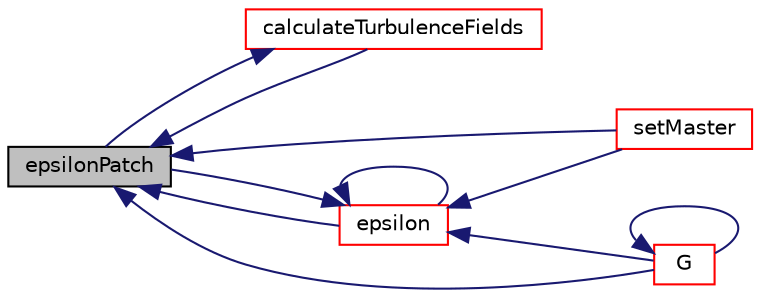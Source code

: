 digraph "epsilonPatch"
{
  bgcolor="transparent";
  edge [fontname="Helvetica",fontsize="10",labelfontname="Helvetica",labelfontsize="10"];
  node [fontname="Helvetica",fontsize="10",shape=record];
  rankdir="LR";
  Node1 [label="epsilonPatch",height=0.2,width=0.4,color="black", fillcolor="grey75", style="filled", fontcolor="black"];
  Node1 -> Node2 [dir="back",color="midnightblue",fontsize="10",style="solid",fontname="Helvetica"];
  Node2 [label="calculateTurbulenceFields",height=0.2,width=0.4,color="red",URL="$a00673.html#ae66449fc0b530766847f6369c9d47e9e",tooltip="Main driver to calculate the turbulence fields. "];
  Node2 -> Node1 [dir="back",color="midnightblue",fontsize="10",style="solid",fontname="Helvetica"];
  Node1 -> Node3 [dir="back",color="midnightblue",fontsize="10",style="solid",fontname="Helvetica"];
  Node3 [label="epsilon",height=0.2,width=0.4,color="red",URL="$a00673.html#aee152a883b06c60cb9cb233b9773942f",tooltip="Return non-const access to the master&#39;s epsilon field. "];
  Node3 -> Node4 [dir="back",color="midnightblue",fontsize="10",style="solid",fontname="Helvetica"];
  Node4 [label="setMaster",height=0.2,width=0.4,color="red",URL="$a00673.html#af62f4355fcee4da87dbdf3b365d3d73a",tooltip="Set the master patch - master is responsible for updating all. "];
  Node3 -> Node1 [dir="back",color="midnightblue",fontsize="10",style="solid",fontname="Helvetica"];
  Node3 -> Node5 [dir="back",color="midnightblue",fontsize="10",style="solid",fontname="Helvetica"];
  Node5 [label="G",height=0.2,width=0.4,color="red",URL="$a00673.html#aafc30a8b8cdbb2115df92328cf45d5ad",tooltip="Return non-const access to the master&#39;s G field. "];
  Node5 -> Node5 [dir="back",color="midnightblue",fontsize="10",style="solid",fontname="Helvetica"];
  Node3 -> Node3 [dir="back",color="midnightblue",fontsize="10",style="solid",fontname="Helvetica"];
  Node1 -> Node5 [dir="back",color="midnightblue",fontsize="10",style="solid",fontname="Helvetica"];
  Node1 -> Node4 [dir="back",color="midnightblue",fontsize="10",style="solid",fontname="Helvetica"];
}
